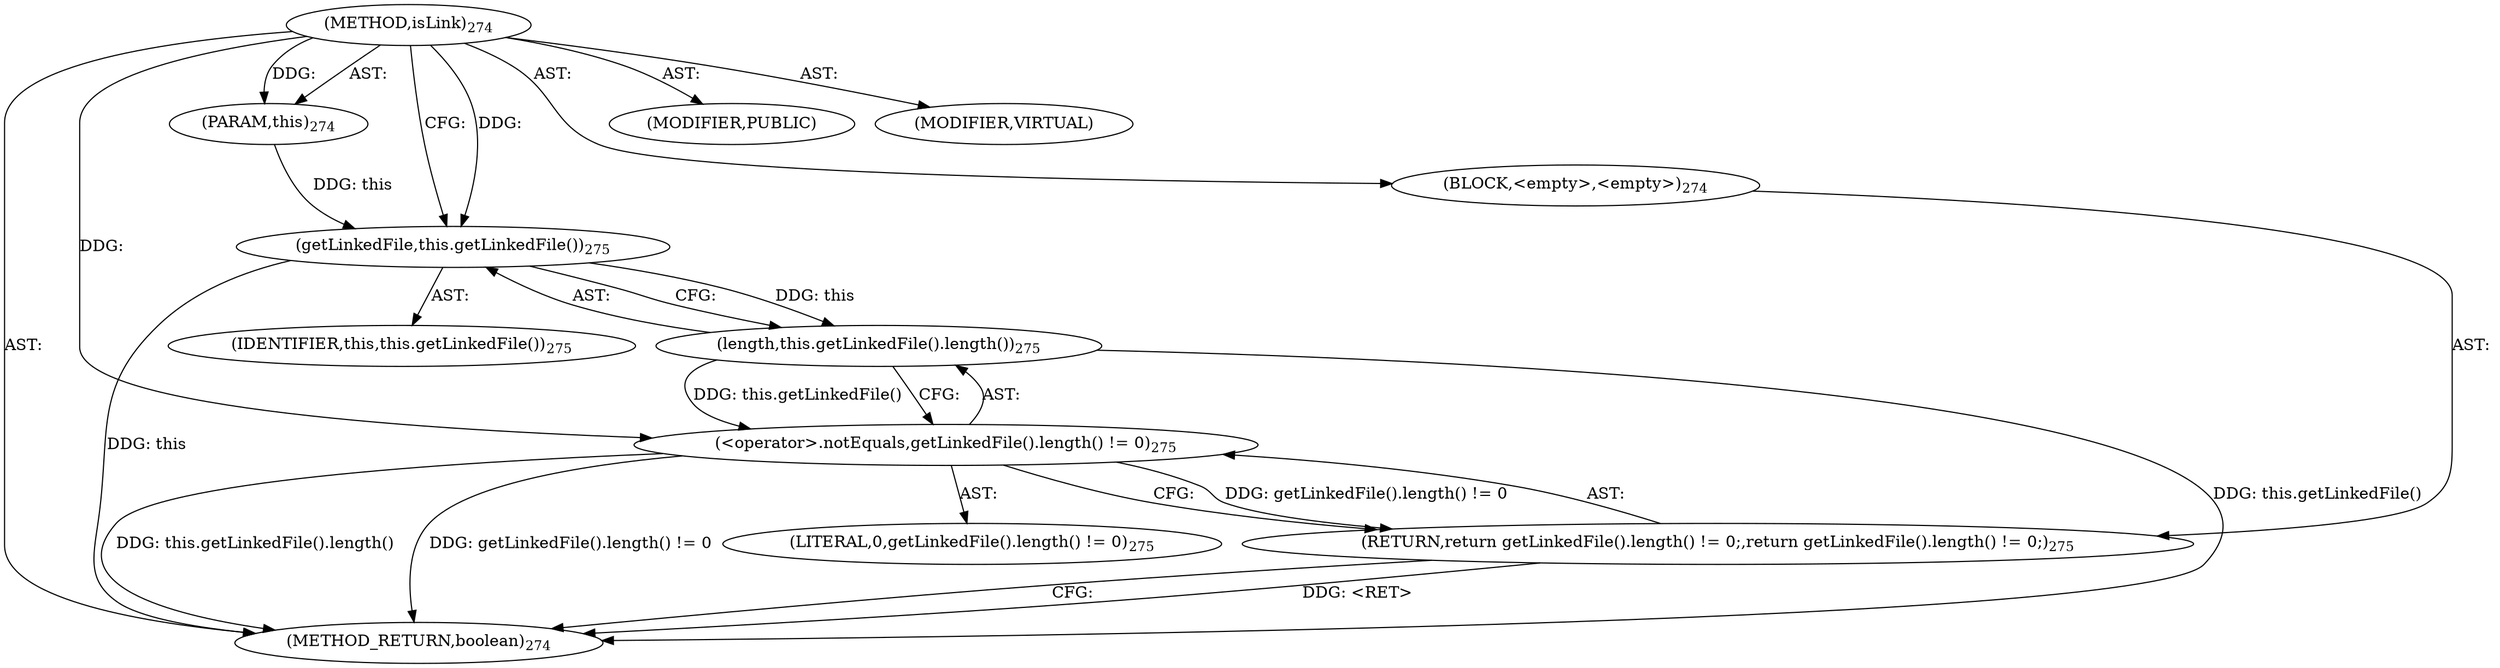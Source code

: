 digraph "isLink" {  
"111669149708" [label = <(METHOD,isLink)<SUB>274</SUB>> ]
"115964116999" [label = <(PARAM,this)<SUB>274</SUB>> ]
"25769803794" [label = <(BLOCK,&lt;empty&gt;,&lt;empty&gt;)<SUB>274</SUB>> ]
"146028888072" [label = <(RETURN,return getLinkedFile().length() != 0;,return getLinkedFile().length() != 0;)<SUB>275</SUB>> ]
"30064771166" [label = <(&lt;operator&gt;.notEquals,getLinkedFile().length() != 0)<SUB>275</SUB>> ]
"30064771167" [label = <(length,this.getLinkedFile().length())<SUB>275</SUB>> ]
"30064771168" [label = <(getLinkedFile,this.getLinkedFile())<SUB>275</SUB>> ]
"68719476747" [label = <(IDENTIFIER,this,this.getLinkedFile())<SUB>275</SUB>> ]
"90194313247" [label = <(LITERAL,0,getLinkedFile().length() != 0)<SUB>275</SUB>> ]
"133143986208" [label = <(MODIFIER,PUBLIC)> ]
"133143986209" [label = <(MODIFIER,VIRTUAL)> ]
"128849018892" [label = <(METHOD_RETURN,boolean)<SUB>274</SUB>> ]
  "111669149708" -> "115964116999"  [ label = "AST: "] 
  "111669149708" -> "25769803794"  [ label = "AST: "] 
  "111669149708" -> "133143986208"  [ label = "AST: "] 
  "111669149708" -> "133143986209"  [ label = "AST: "] 
  "111669149708" -> "128849018892"  [ label = "AST: "] 
  "25769803794" -> "146028888072"  [ label = "AST: "] 
  "146028888072" -> "30064771166"  [ label = "AST: "] 
  "30064771166" -> "30064771167"  [ label = "AST: "] 
  "30064771166" -> "90194313247"  [ label = "AST: "] 
  "30064771167" -> "30064771168"  [ label = "AST: "] 
  "30064771168" -> "68719476747"  [ label = "AST: "] 
  "146028888072" -> "128849018892"  [ label = "CFG: "] 
  "30064771166" -> "146028888072"  [ label = "CFG: "] 
  "30064771167" -> "30064771166"  [ label = "CFG: "] 
  "30064771168" -> "30064771167"  [ label = "CFG: "] 
  "111669149708" -> "30064771168"  [ label = "CFG: "] 
  "146028888072" -> "128849018892"  [ label = "DDG: &lt;RET&gt;"] 
  "30064771168" -> "128849018892"  [ label = "DDG: this"] 
  "30064771167" -> "128849018892"  [ label = "DDG: this.getLinkedFile()"] 
  "30064771166" -> "128849018892"  [ label = "DDG: this.getLinkedFile().length()"] 
  "30064771166" -> "128849018892"  [ label = "DDG: getLinkedFile().length() != 0"] 
  "111669149708" -> "115964116999"  [ label = "DDG: "] 
  "30064771166" -> "146028888072"  [ label = "DDG: getLinkedFile().length() != 0"] 
  "30064771167" -> "30064771166"  [ label = "DDG: this.getLinkedFile()"] 
  "111669149708" -> "30064771166"  [ label = "DDG: "] 
  "30064771168" -> "30064771167"  [ label = "DDG: this"] 
  "115964116999" -> "30064771168"  [ label = "DDG: this"] 
  "111669149708" -> "30064771168"  [ label = "DDG: "] 
}

